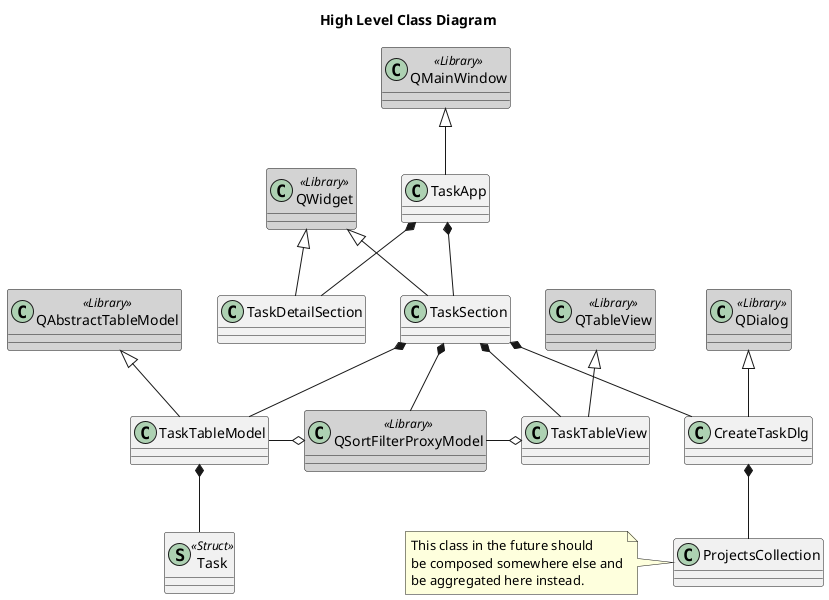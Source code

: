 @startuml High Level Class Diagram

title High Level Class Diagram

skinparam class {
    BackgroundColor<<Library>> LightGray
}
skinparam spotChar<<Struct>> S

class QAbstractTableModel <<Library>>
class QDialog <<Library>>
class QMainWindow <<Library>>
class QTableView <<Library>>
class QWidget <<Library>>
class QSortFilterProxyModel <<Library>>

class TaskApp
class CreateTaskDlg
class TaskDetailSection
class TaskSection
class TaskTableView
class TaskTableModel
class ProjectsCollection
class Task <<Struct>>

QMainWindow <|-- TaskApp
QWidget <|-- TaskSection
QWidget <|-- TaskDetailSection
QTableView <|-- TaskTableView
QDialog <|-- CreateTaskDlg
QAbstractTableModel <|-- TaskTableModel

TaskApp *-- TaskDetailSection
TaskApp *-- TaskSection

TaskSection *-- TaskTableView
TaskSection *-- TaskTableModel
TaskSection *-- CreateTaskDlg
TaskSection *-- QSortFilterProxyModel

QSortFilterProxyModel -o TaskTableView
TaskTableModel -o QSortFilterProxyModel

TaskTableModel *-- Task

CreateTaskDlg *-- ProjectsCollection

note left of ProjectsCollection
    This class in the future should
    be composed somewhere else and
    be aggregated here instead.
end note

@enduml
